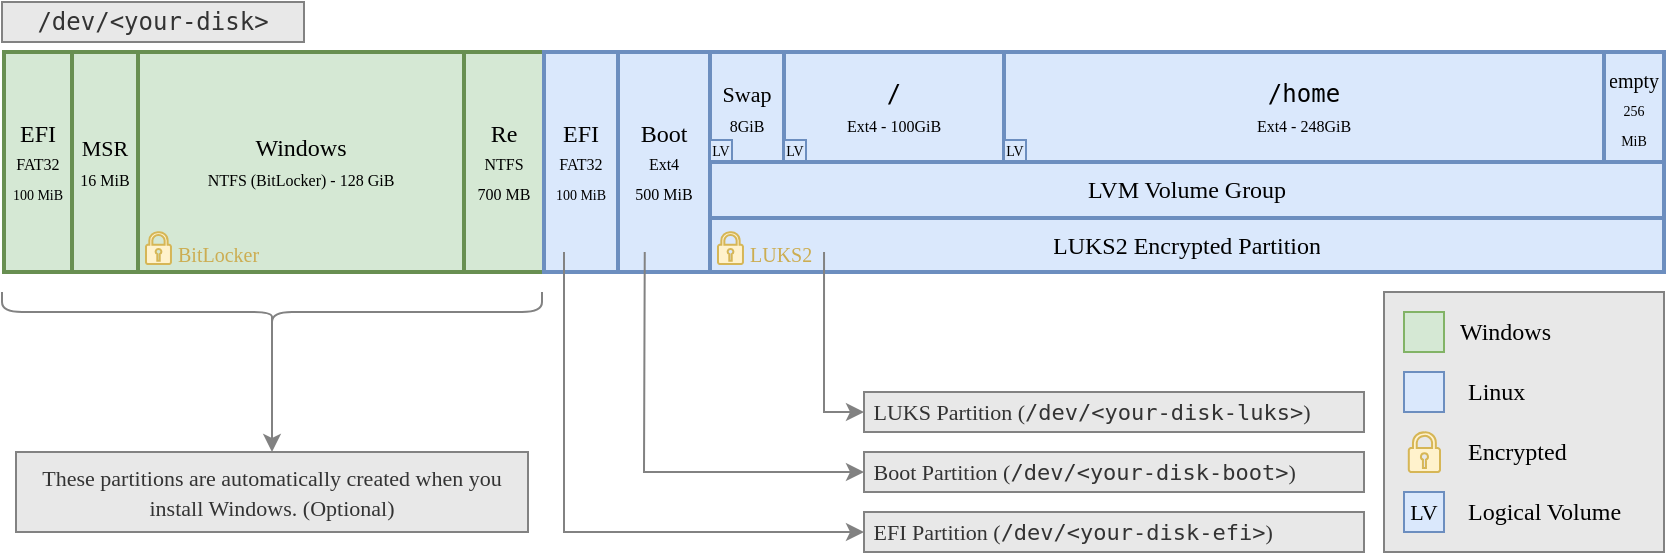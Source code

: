 <mxfile version="21.5.2" type="device">
  <diagram name="Page-1" id="_bH2DKaN5ft4xbLNmIXA">
    <mxGraphModel dx="989" dy="580" grid="1" gridSize="10" guides="1" tooltips="1" connect="1" arrows="1" fold="1" page="1" pageScale="1" pageWidth="850" pageHeight="1100" math="0" shadow="0">
      <root>
        <mxCell id="0" />
        <mxCell id="KdqZW1nxa3IcIuYSCLVA-135" parent="0" />
        <mxCell id="KdqZW1nxa3IcIuYSCLVA-362" value="" style="rounded=0;whiteSpace=wrap;html=1;fillColor=#E8E8E8;strokeColor=#828282;container=1;imageAspect=1;recursiveResize=0;fontFamily=sans-serif;" parent="KdqZW1nxa3IcIuYSCLVA-135" vertex="1">
          <mxGeometry x="700" y="800" width="140" height="130" as="geometry" />
        </mxCell>
        <mxCell id="KdqZW1nxa3IcIuYSCLVA-357" value="Logical Volume" style="rounded=0;whiteSpace=wrap;html=1;align=left;strokeColor=none;fillColor=none;fontFamily=sans-serif;" parent="KdqZW1nxa3IcIuYSCLVA-362" vertex="1">
          <mxGeometry x="40" y="100" width="100" height="20" as="geometry" />
        </mxCell>
        <mxCell id="KdqZW1nxa3IcIuYSCLVA-356" value="LV" style="rounded=0;whiteSpace=wrap;html=1;fontSize=11;fillColor=#dae8fc;strokeColor=#6c8ebf;fontFamily=sans-serif;" parent="KdqZW1nxa3IcIuYSCLVA-362" vertex="1">
          <mxGeometry x="10" y="100" width="20" height="20" as="geometry" />
        </mxCell>
        <mxCell id="KdqZW1nxa3IcIuYSCLVA-355" value="Encrypted" style="rounded=0;whiteSpace=wrap;html=1;align=left;strokeColor=none;fillColor=none;fontFamily=sans-serif;" parent="KdqZW1nxa3IcIuYSCLVA-362" vertex="1">
          <mxGeometry x="40" y="70" width="50" height="20" as="geometry" />
        </mxCell>
        <mxCell id="KdqZW1nxa3IcIuYSCLVA-354" value="" style="sketch=0;aspect=fixed;pointerEvents=1;shadow=0;dashed=0;html=1;strokeColor=#d6b656;labelPosition=center;verticalLabelPosition=bottom;verticalAlign=top;align=center;fillColor=#fff2cc;shape=mxgraph.mscae.enterprise.lock;fontFamily=sans-serif;" parent="KdqZW1nxa3IcIuYSCLVA-362" vertex="1">
          <mxGeometry x="12.4" y="70" width="15.6" height="20" as="geometry" />
        </mxCell>
        <mxCell id="KdqZW1nxa3IcIuYSCLVA-349" value="Linux" style="rounded=0;whiteSpace=wrap;html=1;align=left;strokeColor=none;fillColor=none;fontFamily=sans-serif;" parent="KdqZW1nxa3IcIuYSCLVA-362" vertex="1">
          <mxGeometry x="40" y="40" width="50" height="20" as="geometry" />
        </mxCell>
        <mxCell id="KdqZW1nxa3IcIuYSCLVA-348" value="" style="rounded=0;whiteSpace=wrap;html=1;fontSize=7;fillColor=#dae8fc;strokeColor=#6c8ebf;fontFamily=sans-serif;" parent="KdqZW1nxa3IcIuYSCLVA-362" vertex="1">
          <mxGeometry x="10" y="40" width="20" height="20" as="geometry" />
        </mxCell>
        <mxCell id="KdqZW1nxa3IcIuYSCLVA-351" value="Windows" style="rounded=0;whiteSpace=wrap;html=1;align=left;strokeColor=none;fillColor=none;fontFamily=sans-serif;" parent="KdqZW1nxa3IcIuYSCLVA-362" vertex="1">
          <mxGeometry x="36.48" y="10" width="50" height="20" as="geometry" />
        </mxCell>
        <mxCell id="KdqZW1nxa3IcIuYSCLVA-350" value="" style="rounded=0;whiteSpace=wrap;html=1;fontSize=7;fillColor=#d5e8d4;strokeColor=#82b366;fontFamily=sans-serif;" parent="KdqZW1nxa3IcIuYSCLVA-362" vertex="1">
          <mxGeometry x="10" y="10" width="20" height="20" as="geometry" />
        </mxCell>
        <mxCell id="KdqZW1nxa3IcIuYSCLVA-307" value="Table" style="shape=table;startSize=0;container=1;collapsible=0;childLayout=tableLayout;rounded=0;fontSize=12;noLabel=1;fontFamily=sans-serif;" parent="KdqZW1nxa3IcIuYSCLVA-135" vertex="1">
          <mxGeometry x="10" y="680" width="830.0" height="110" as="geometry" />
        </mxCell>
        <mxCell id="KdqZW1nxa3IcIuYSCLVA-308" value="" style="shape=tableRow;horizontal=0;startSize=0;swimlaneHead=0;swimlaneBody=0;strokeColor=inherit;top=0;left=0;bottom=0;right=0;collapsible=0;dropTarget=0;fillColor=none;points=[[0,0.5],[1,0.5]];portConstraint=eastwest;fontSize=12;fontFamily=sans-serif;" parent="KdqZW1nxa3IcIuYSCLVA-307" vertex="1">
          <mxGeometry width="830.0" height="55" as="geometry" />
        </mxCell>
        <mxCell id="KdqZW1nxa3IcIuYSCLVA-309" value="EFI&lt;br style=&quot;border-color: var(--border-color); font-size: 12px;&quot;&gt;&lt;font style=&quot;border-color: var(--border-color);&quot;&gt;&lt;span style=&quot;font-size: 8px;&quot;&gt;FAT32&lt;/span&gt;&lt;br&gt;&lt;font style=&quot;font-size: 7px;&quot;&gt;100 MiB&lt;/font&gt;&lt;/font&gt;" style="shape=partialRectangle;html=1;whiteSpace=wrap;connectable=0;strokeColor=#688F51;overflow=hidden;fillColor=#d5e8d4;top=1;left=1;bottom=1;right=1;pointerEvents=1;rowspan=3;fontSize=12;strokeWidth=2;fontFamily=sans-serif;" parent="KdqZW1nxa3IcIuYSCLVA-308" vertex="1">
          <mxGeometry width="34" height="110" as="geometry">
            <mxRectangle width="34" height="55" as="alternateBounds" />
          </mxGeometry>
        </mxCell>
        <mxCell id="KdqZW1nxa3IcIuYSCLVA-310" value="&lt;font style=&quot;font-size: 11px;&quot;&gt;MSR&lt;/font&gt;&lt;br style=&quot;border-color: var(--border-color); font-size: 12px;&quot;&gt;&lt;font style=&quot;border-color: var(--border-color); font-size: 8px;&quot;&gt;16 MiB&lt;/font&gt;" style="shape=partialRectangle;html=1;whiteSpace=wrap;connectable=0;strokeColor=#688F51;overflow=hidden;fillColor=#d5e8d4;top=1;left=1;bottom=1;right=1;pointerEvents=1;rowspan=3;fontSize=12;strokeWidth=2;fontFamily=sans-serif;" parent="KdqZW1nxa3IcIuYSCLVA-308" vertex="1">
          <mxGeometry x="34" width="33" height="110" as="geometry">
            <mxRectangle width="33" height="55" as="alternateBounds" />
          </mxGeometry>
        </mxCell>
        <mxCell id="KdqZW1nxa3IcIuYSCLVA-311" value="Windows&lt;br style=&quot;border-color: var(--border-color); font-size: 12px;&quot;&gt;&lt;font style=&quot;border-color: var(--border-color); font-size: 8px;&quot;&gt;NTFS (BitLocker) - 128 GiB&lt;/font&gt;" style="shape=partialRectangle;html=1;whiteSpace=wrap;connectable=0;strokeColor=#688F51;overflow=hidden;fillColor=#d5e8d4;top=1;left=1;bottom=1;right=1;pointerEvents=1;rowspan=3;fontSize=12;strokeWidth=2;container=1;fontFamily=sans-serif;" parent="KdqZW1nxa3IcIuYSCLVA-308" vertex="1">
          <mxGeometry x="67" width="163" height="110" as="geometry">
            <mxRectangle width="163" height="55" as="alternateBounds" />
          </mxGeometry>
        </mxCell>
        <mxCell id="KdqZW1nxa3IcIuYSCLVA-338" value="" style="sketch=0;aspect=fixed;pointerEvents=1;shadow=0;dashed=0;html=1;strokeColor=#d6b656;labelPosition=center;verticalLabelPosition=bottom;verticalAlign=top;align=center;fillColor=#fff2cc;shape=mxgraph.mscae.enterprise.lock;fontFamily=sans-serif;" parent="KdqZW1nxa3IcIuYSCLVA-311" vertex="1">
          <mxGeometry x="4" y="90" width="12.48" height="16" as="geometry" />
        </mxCell>
        <mxCell id="As9Zzw6g2zfpyAjeWfE_-0" value="BitLocker" style="rounded=0;whiteSpace=wrap;html=1;align=left;strokeColor=none;fillColor=none;fontColor=#CCAD52;fontSize=10;fontFamily=sans-serif;" parent="KdqZW1nxa3IcIuYSCLVA-311" vertex="1">
          <mxGeometry x="18.48" y="96" width="50" height="10" as="geometry" />
        </mxCell>
        <mxCell id="KdqZW1nxa3IcIuYSCLVA-312" value="Re&lt;br style=&quot;border-color: var(--border-color); font-size: 12px;&quot;&gt;&lt;font style=&quot;border-color: var(--border-color); font-size: 8px;&quot;&gt;NTFS&lt;br&gt;700 MB&lt;/font&gt;" style="shape=partialRectangle;html=1;whiteSpace=wrap;connectable=0;strokeColor=#688F51;overflow=hidden;fillColor=#d5e8d4;top=1;left=1;bottom=1;right=1;pointerEvents=1;rowspan=3;fontSize=12;strokeWidth=2;fontFamily=sans-serif;" parent="KdqZW1nxa3IcIuYSCLVA-308" vertex="1">
          <mxGeometry x="230" width="40" height="110" as="geometry">
            <mxRectangle width="40" height="55" as="alternateBounds" />
          </mxGeometry>
        </mxCell>
        <mxCell id="KdqZW1nxa3IcIuYSCLVA-313" value="EFI&lt;br&gt;&lt;font style=&quot;&quot;&gt;&lt;span style=&quot;font-size: 8px;&quot;&gt;FAT32&lt;/span&gt;&lt;br&gt;&lt;font style=&quot;font-size: 7px;&quot;&gt;100 MiB&lt;/font&gt;&lt;/font&gt;" style="shape=partialRectangle;html=1;whiteSpace=wrap;connectable=0;strokeColor=#6c8ebf;overflow=hidden;fillColor=#dae8fc;top=1;left=1;bottom=1;right=1;pointerEvents=1;rowspan=3;fontSize=12;strokeWidth=2;fontFamily=sans-serif;" parent="KdqZW1nxa3IcIuYSCLVA-308" vertex="1">
          <mxGeometry x="270" width="37" height="110" as="geometry">
            <mxRectangle width="37" height="55" as="alternateBounds" />
          </mxGeometry>
        </mxCell>
        <mxCell id="KdqZW1nxa3IcIuYSCLVA-314" value="Boot&lt;br&gt;&lt;font style=&quot;font-size: 8px;&quot;&gt;Ext4&lt;br&gt;500 MiB&lt;/font&gt;" style="shape=partialRectangle;html=1;whiteSpace=wrap;connectable=0;strokeColor=#6c8ebf;overflow=hidden;fillColor=#dae8fc;top=1;left=1;bottom=1;right=1;pointerEvents=1;rowspan=3;fontSize=12;strokeWidth=2;fontFamily=sans-serif;" parent="KdqZW1nxa3IcIuYSCLVA-308" vertex="1">
          <mxGeometry x="307" width="46" height="110" as="geometry">
            <mxRectangle width="46" height="55" as="alternateBounds" />
          </mxGeometry>
        </mxCell>
        <mxCell id="KdqZW1nxa3IcIuYSCLVA-315" value="&lt;font style=&quot;font-size: 11px;&quot;&gt;Swap&lt;/font&gt;&lt;br&gt;&lt;font style=&quot;font-size: 8px;&quot;&gt;8GiB&lt;/font&gt;" style="shape=partialRectangle;html=1;whiteSpace=wrap;connectable=0;strokeColor=#6c8ebf;overflow=hidden;fillColor=#dae8fc;top=1;left=1;bottom=1;right=1;pointerEvents=1;colspan=1;fontSize=12;strokeWidth=2;container=1;fontFamily=sans-serif;" parent="KdqZW1nxa3IcIuYSCLVA-308" vertex="1">
          <mxGeometry x="353" width="37" height="55" as="geometry">
            <mxRectangle width="37" height="55" as="alternateBounds" />
          </mxGeometry>
        </mxCell>
        <mxCell id="KdqZW1nxa3IcIuYSCLVA-341" value="LV" style="rounded=0;whiteSpace=wrap;html=1;fontSize=7;fillColor=#dae8fc;strokeColor=#6c8ebf;fontFamily=sans-serif;" parent="KdqZW1nxa3IcIuYSCLVA-315" vertex="1">
          <mxGeometry y="44" width="11" height="11" as="geometry" />
        </mxCell>
        <mxCell id="KdqZW1nxa3IcIuYSCLVA-316" value="&lt;font face=&quot;monospace&quot;&gt;/&lt;/font&gt;&lt;br&gt;&lt;font style=&quot;font-size: 8px;&quot;&gt;Ext4 - 100GiB&lt;/font&gt;" style="shape=partialRectangle;html=1;whiteSpace=wrap;connectable=0;strokeColor=#6c8ebf;overflow=hidden;fillColor=#dae8fc;top=1;left=1;bottom=1;right=1;pointerEvents=1;strokeWidth=2;container=1;fontFamily=sans-serif;" parent="KdqZW1nxa3IcIuYSCLVA-308" vertex="1">
          <mxGeometry x="390" width="110" height="55" as="geometry">
            <mxRectangle width="110" height="55" as="alternateBounds" />
          </mxGeometry>
        </mxCell>
        <mxCell id="KdqZW1nxa3IcIuYSCLVA-346" value="LV" style="rounded=0;whiteSpace=wrap;html=1;fontSize=7;fillColor=#dae8fc;strokeColor=#6c8ebf;fontFamily=sans-serif;" parent="KdqZW1nxa3IcIuYSCLVA-316" vertex="1">
          <mxGeometry y="44" width="11" height="11" as="geometry" />
        </mxCell>
        <mxCell id="KdqZW1nxa3IcIuYSCLVA-317" value="&lt;font face=&quot;monospace&quot;&gt;/home&lt;/font&gt;&lt;br&gt;&lt;font style=&quot;font-size: 8px;&quot;&gt;Ext4 - 248GiB&lt;/font&gt;" style="shape=partialRectangle;html=1;whiteSpace=wrap;connectable=0;strokeColor=#6c8ebf;overflow=hidden;fillColor=#dae8fc;top=1;left=1;bottom=1;right=1;pointerEvents=1;strokeWidth=2;container=1;fontFamily=sans-serif;" parent="KdqZW1nxa3IcIuYSCLVA-308" vertex="1">
          <mxGeometry x="500" width="300" height="55" as="geometry">
            <mxRectangle width="300" height="55" as="alternateBounds" />
          </mxGeometry>
        </mxCell>
        <mxCell id="KdqZW1nxa3IcIuYSCLVA-347" value="LV" style="rounded=0;whiteSpace=wrap;html=1;fontSize=7;fillColor=#dae8fc;strokeColor=#6c8ebf;fontFamily=sans-serif;" parent="KdqZW1nxa3IcIuYSCLVA-317" vertex="1">
          <mxGeometry y="44" width="11" height="11" as="geometry" />
        </mxCell>
        <mxCell id="4I7U3nq4W0MoyFlcq4-Z-0" value="&lt;font style=&quot;&quot;&gt;&lt;font size=&quot;1&quot;&gt;empty&lt;/font&gt;&lt;br&gt;&lt;font style=&quot;font-size: 7px;&quot;&gt;256&lt;br&gt;MiB&lt;/font&gt;&lt;br&gt;&lt;/font&gt;" style="shape=partialRectangle;html=1;whiteSpace=wrap;connectable=0;strokeColor=#6c8ebf;overflow=hidden;fillColor=#dae8fc;top=1;left=1;bottom=1;right=1;pointerEvents=1;strokeWidth=2;container=1;fontFamily=sans-serif;" vertex="1" parent="KdqZW1nxa3IcIuYSCLVA-308">
          <mxGeometry x="800" width="30" height="55" as="geometry">
            <mxRectangle width="30" height="55" as="alternateBounds" />
          </mxGeometry>
        </mxCell>
        <mxCell id="KdqZW1nxa3IcIuYSCLVA-318" value="" style="shape=tableRow;horizontal=0;startSize=0;swimlaneHead=0;swimlaneBody=0;strokeColor=inherit;top=0;left=0;bottom=0;right=0;collapsible=0;dropTarget=0;fillColor=none;points=[[0,0.5],[1,0.5]];portConstraint=eastwest;fontSize=12;strokeWidth=2;fontFamily=sans-serif;" parent="KdqZW1nxa3IcIuYSCLVA-307" vertex="1">
          <mxGeometry y="55" width="830.0" height="28" as="geometry" />
        </mxCell>
        <mxCell id="KdqZW1nxa3IcIuYSCLVA-319" value="" style="shape=partialRectangle;html=1;whiteSpace=wrap;connectable=0;strokeColor=inherit;overflow=hidden;fillColor=none;top=0;left=0;bottom=0;right=0;pointerEvents=1;" parent="KdqZW1nxa3IcIuYSCLVA-318" vertex="1" visible="0">
          <mxGeometry width="34" height="28" as="geometry">
            <mxRectangle width="34" height="28" as="alternateBounds" />
          </mxGeometry>
        </mxCell>
        <mxCell id="KdqZW1nxa3IcIuYSCLVA-320" value="" style="shape=partialRectangle;html=1;whiteSpace=wrap;connectable=0;strokeColor=inherit;overflow=hidden;fillColor=none;top=0;left=0;bottom=0;right=0;pointerEvents=1;" parent="KdqZW1nxa3IcIuYSCLVA-318" vertex="1" visible="0">
          <mxGeometry x="34" width="33" height="28" as="geometry">
            <mxRectangle width="33" height="28" as="alternateBounds" />
          </mxGeometry>
        </mxCell>
        <mxCell id="KdqZW1nxa3IcIuYSCLVA-321" value="" style="shape=partialRectangle;html=1;whiteSpace=wrap;connectable=0;strokeColor=inherit;overflow=hidden;fillColor=none;top=0;left=0;bottom=0;right=0;pointerEvents=1;" parent="KdqZW1nxa3IcIuYSCLVA-318" vertex="1" visible="0">
          <mxGeometry x="67" width="163" height="28" as="geometry">
            <mxRectangle width="163" height="28" as="alternateBounds" />
          </mxGeometry>
        </mxCell>
        <mxCell id="KdqZW1nxa3IcIuYSCLVA-322" value="" style="shape=partialRectangle;html=1;whiteSpace=wrap;connectable=0;strokeColor=inherit;overflow=hidden;fillColor=none;top=0;left=0;bottom=0;right=0;pointerEvents=1;" parent="KdqZW1nxa3IcIuYSCLVA-318" vertex="1" visible="0">
          <mxGeometry x="230" width="40" height="28" as="geometry">
            <mxRectangle width="40" height="28" as="alternateBounds" />
          </mxGeometry>
        </mxCell>
        <mxCell id="KdqZW1nxa3IcIuYSCLVA-323" value="" style="shape=partialRectangle;html=1;whiteSpace=wrap;connectable=0;strokeColor=#6c8ebf;overflow=hidden;fillColor=#dae8fc;top=0;left=0;bottom=0;right=0;pointerEvents=1;strokeWidth=2;" parent="KdqZW1nxa3IcIuYSCLVA-318" vertex="1" visible="0">
          <mxGeometry x="270" width="37" height="28" as="geometry">
            <mxRectangle width="37" height="28" as="alternateBounds" />
          </mxGeometry>
        </mxCell>
        <mxCell id="KdqZW1nxa3IcIuYSCLVA-324" value="" style="shape=partialRectangle;html=1;whiteSpace=wrap;connectable=0;strokeColor=#6c8ebf;overflow=hidden;fillColor=#dae8fc;top=0;left=0;bottom=0;right=0;pointerEvents=1;strokeWidth=2;" parent="KdqZW1nxa3IcIuYSCLVA-318" vertex="1" visible="0">
          <mxGeometry x="307" width="46" height="28" as="geometry">
            <mxRectangle width="46" height="28" as="alternateBounds" />
          </mxGeometry>
        </mxCell>
        <mxCell id="KdqZW1nxa3IcIuYSCLVA-325" value="LVM Volume Group" style="shape=partialRectangle;html=1;whiteSpace=wrap;connectable=0;strokeColor=#6c8ebf;overflow=hidden;fillColor=#dae8fc;top=1;left=1;bottom=1;right=1;pointerEvents=1;fontSize=12;colspan=4;strokeWidth=2;container=1;fontFamily=sans-serif;" parent="KdqZW1nxa3IcIuYSCLVA-318" vertex="1">
          <mxGeometry x="353" width="477" height="28" as="geometry">
            <mxRectangle width="37" height="28" as="alternateBounds" />
          </mxGeometry>
        </mxCell>
        <mxCell id="KdqZW1nxa3IcIuYSCLVA-326" value="" style="shape=partialRectangle;html=1;whiteSpace=wrap;connectable=0;strokeColor=inherit;overflow=hidden;fillColor=none;top=0;left=0;bottom=0;right=0;pointerEvents=1;fontSize=12;" parent="KdqZW1nxa3IcIuYSCLVA-318" vertex="1" visible="0">
          <mxGeometry x="390" width="110" height="28" as="geometry">
            <mxRectangle width="110" height="28" as="alternateBounds" />
          </mxGeometry>
        </mxCell>
        <mxCell id="KdqZW1nxa3IcIuYSCLVA-327" value="" style="shape=partialRectangle;html=1;whiteSpace=wrap;connectable=0;strokeColor=inherit;overflow=hidden;fillColor=none;top=0;left=0;bottom=0;right=0;pointerEvents=1;fontSize=12;" parent="KdqZW1nxa3IcIuYSCLVA-318" vertex="1" visible="0">
          <mxGeometry x="500" width="300" height="28" as="geometry">
            <mxRectangle width="300" height="28" as="alternateBounds" />
          </mxGeometry>
        </mxCell>
        <mxCell id="4I7U3nq4W0MoyFlcq4-Z-1" style="shape=partialRectangle;html=1;whiteSpace=wrap;connectable=0;strokeColor=inherit;overflow=hidden;fillColor=none;top=0;left=0;bottom=0;right=0;pointerEvents=1;fontSize=12;" vertex="1" visible="0" parent="KdqZW1nxa3IcIuYSCLVA-318">
          <mxGeometry x="800" width="30" height="28" as="geometry">
            <mxRectangle width="30" height="28" as="alternateBounds" />
          </mxGeometry>
        </mxCell>
        <mxCell id="KdqZW1nxa3IcIuYSCLVA-328" style="shape=tableRow;horizontal=0;startSize=0;swimlaneHead=0;swimlaneBody=0;strokeColor=inherit;top=0;left=0;bottom=0;right=0;collapsible=0;dropTarget=0;fillColor=none;points=[[0,0.5],[1,0.5]];portConstraint=eastwest;fontSize=12;fontFamily=sans-serif;" parent="KdqZW1nxa3IcIuYSCLVA-307" vertex="1">
          <mxGeometry y="83" width="830.0" height="27" as="geometry" />
        </mxCell>
        <mxCell id="KdqZW1nxa3IcIuYSCLVA-329" style="shape=partialRectangle;html=1;whiteSpace=wrap;connectable=0;strokeColor=inherit;overflow=hidden;fillColor=none;top=0;left=0;bottom=0;right=0;pointerEvents=1;" parent="KdqZW1nxa3IcIuYSCLVA-328" vertex="1" visible="0">
          <mxGeometry width="34" height="27" as="geometry">
            <mxRectangle width="34" height="27" as="alternateBounds" />
          </mxGeometry>
        </mxCell>
        <mxCell id="KdqZW1nxa3IcIuYSCLVA-330" style="shape=partialRectangle;html=1;whiteSpace=wrap;connectable=0;strokeColor=inherit;overflow=hidden;fillColor=none;top=0;left=0;bottom=0;right=0;pointerEvents=1;" parent="KdqZW1nxa3IcIuYSCLVA-328" vertex="1" visible="0">
          <mxGeometry x="34" width="33" height="27" as="geometry">
            <mxRectangle width="33" height="27" as="alternateBounds" />
          </mxGeometry>
        </mxCell>
        <mxCell id="KdqZW1nxa3IcIuYSCLVA-331" style="shape=partialRectangle;html=1;whiteSpace=wrap;connectable=0;strokeColor=inherit;overflow=hidden;fillColor=none;top=0;left=0;bottom=0;right=0;pointerEvents=1;" parent="KdqZW1nxa3IcIuYSCLVA-328" vertex="1" visible="0">
          <mxGeometry x="67" width="163" height="27" as="geometry">
            <mxRectangle width="163" height="27" as="alternateBounds" />
          </mxGeometry>
        </mxCell>
        <mxCell id="KdqZW1nxa3IcIuYSCLVA-332" style="shape=partialRectangle;html=1;whiteSpace=wrap;connectable=0;strokeColor=inherit;overflow=hidden;fillColor=none;top=0;left=0;bottom=0;right=0;pointerEvents=1;" parent="KdqZW1nxa3IcIuYSCLVA-328" vertex="1" visible="0">
          <mxGeometry x="230" width="40" height="27" as="geometry">
            <mxRectangle width="40" height="27" as="alternateBounds" />
          </mxGeometry>
        </mxCell>
        <mxCell id="KdqZW1nxa3IcIuYSCLVA-333" style="shape=partialRectangle;html=1;whiteSpace=wrap;connectable=0;strokeColor=#6c8ebf;overflow=hidden;fillColor=#dae8fc;top=0;left=0;bottom=0;right=0;pointerEvents=1;strokeWidth=2;" parent="KdqZW1nxa3IcIuYSCLVA-328" vertex="1" visible="0">
          <mxGeometry x="270" width="37" height="27" as="geometry">
            <mxRectangle width="37" height="27" as="alternateBounds" />
          </mxGeometry>
        </mxCell>
        <mxCell id="KdqZW1nxa3IcIuYSCLVA-334" style="shape=partialRectangle;html=1;whiteSpace=wrap;connectable=0;strokeColor=#6c8ebf;overflow=hidden;fillColor=#dae8fc;top=0;left=0;bottom=0;right=0;pointerEvents=1;strokeWidth=2;" parent="KdqZW1nxa3IcIuYSCLVA-328" vertex="1" visible="0">
          <mxGeometry x="307" width="46" height="27" as="geometry">
            <mxRectangle width="46" height="27" as="alternateBounds" />
          </mxGeometry>
        </mxCell>
        <mxCell id="KdqZW1nxa3IcIuYSCLVA-335" value="LUKS2 Encrypted Partition" style="shape=partialRectangle;html=1;whiteSpace=wrap;connectable=0;strokeColor=#6c8ebf;overflow=hidden;fillColor=#dae8fc;top=1;left=1;bottom=1;right=1;pointerEvents=1;fontSize=12;colspan=4;strokeWidth=2;container=1;fontFamily=sans-serif;" parent="KdqZW1nxa3IcIuYSCLVA-328" vertex="1">
          <mxGeometry x="353" width="477" height="27" as="geometry">
            <mxRectangle width="37" height="27" as="alternateBounds" />
          </mxGeometry>
        </mxCell>
        <mxCell id="KdqZW1nxa3IcIuYSCLVA-339" value="" style="sketch=0;aspect=fixed;pointerEvents=1;shadow=0;dashed=0;html=1;strokeColor=#d6b656;labelPosition=center;verticalLabelPosition=bottom;verticalAlign=top;align=center;fillColor=#fff2cc;shape=mxgraph.mscae.enterprise.lock;fontFamily=sans-serif;" parent="KdqZW1nxa3IcIuYSCLVA-335" vertex="1">
          <mxGeometry x="4" y="7" width="12.48" height="16" as="geometry" />
        </mxCell>
        <mxCell id="As9Zzw6g2zfpyAjeWfE_-1" value="LUKS2" style="rounded=0;whiteSpace=wrap;html=1;align=left;strokeColor=none;fillColor=none;fontColor=#CCAD52;fontSize=10;fontFamily=sans-serif;" parent="KdqZW1nxa3IcIuYSCLVA-335" vertex="1">
          <mxGeometry x="18.48" y="11.5" width="31.52" height="13" as="geometry" />
        </mxCell>
        <mxCell id="KdqZW1nxa3IcIuYSCLVA-336" style="shape=partialRectangle;html=1;whiteSpace=wrap;connectable=0;strokeColor=inherit;overflow=hidden;fillColor=none;top=0;left=0;bottom=0;right=0;pointerEvents=1;fontSize=12;" parent="KdqZW1nxa3IcIuYSCLVA-328" vertex="1" visible="0">
          <mxGeometry x="390" width="110" height="27" as="geometry">
            <mxRectangle width="110" height="27" as="alternateBounds" />
          </mxGeometry>
        </mxCell>
        <mxCell id="KdqZW1nxa3IcIuYSCLVA-337" style="shape=partialRectangle;html=1;whiteSpace=wrap;connectable=0;strokeColor=inherit;overflow=hidden;fillColor=none;top=0;left=0;bottom=0;right=0;pointerEvents=1;fontSize=12;" parent="KdqZW1nxa3IcIuYSCLVA-328" vertex="1" visible="0">
          <mxGeometry x="500" width="300" height="27" as="geometry">
            <mxRectangle width="300" height="27" as="alternateBounds" />
          </mxGeometry>
        </mxCell>
        <mxCell id="4I7U3nq4W0MoyFlcq4-Z-2" style="shape=partialRectangle;html=1;whiteSpace=wrap;connectable=0;strokeColor=inherit;overflow=hidden;fillColor=none;top=0;left=0;bottom=0;right=0;pointerEvents=1;fontSize=12;" vertex="1" visible="0" parent="KdqZW1nxa3IcIuYSCLVA-328">
          <mxGeometry x="800" width="30" height="27" as="geometry">
            <mxRectangle width="30" height="27" as="alternateBounds" />
          </mxGeometry>
        </mxCell>
        <mxCell id="As9Zzw6g2zfpyAjeWfE_-2" value="&amp;nbsp;EFI Partition (&lt;font style=&quot;font-size: 11px;&quot; face=&quot;monospace&quot;&gt;/dev/&amp;lt;your-disk-efi&amp;gt;&lt;/font&gt;)" style="rounded=0;whiteSpace=wrap;html=1;strokeColor=#828282;fillColor=#E8E8E8;fontColor=#333333;fontFamily=sans-serif;fontSize=11;align=left;" parent="KdqZW1nxa3IcIuYSCLVA-135" vertex="1">
          <mxGeometry x="440" y="910" width="250" height="20" as="geometry" />
        </mxCell>
        <mxCell id="As9Zzw6g2zfpyAjeWfE_-3" value="&amp;nbsp;Boot Partition (&lt;font style=&quot;font-size: 11px;&quot; face=&quot;monospace&quot;&gt;/dev/&amp;lt;your-disk-boot&amp;gt;&lt;/font&gt;)" style="rounded=0;whiteSpace=wrap;html=1;strokeColor=#828282;fillColor=#E8E8E8;fontColor=#333333;fontFamily=sans-serif;fontSize=11;align=left;" parent="KdqZW1nxa3IcIuYSCLVA-135" vertex="1">
          <mxGeometry x="440" y="880" width="250" height="20" as="geometry" />
        </mxCell>
        <mxCell id="As9Zzw6g2zfpyAjeWfE_-4" value="&amp;nbsp;LUKS Partition (&lt;font face=&quot;monospace&quot; style=&quot;font-size: 11px;&quot;&gt;/dev/&amp;lt;your-disk-luks&amp;gt;&lt;/font&gt;)" style="rounded=0;whiteSpace=wrap;html=1;strokeColor=#828282;fillColor=#E8E8E8;fontColor=#333333;fontFamily=sans-serif;fontSize=11;align=left;" parent="KdqZW1nxa3IcIuYSCLVA-135" vertex="1">
          <mxGeometry x="440" y="850" width="250" height="20" as="geometry" />
        </mxCell>
        <mxCell id="As9Zzw6g2zfpyAjeWfE_-5" value="" style="endArrow=classic;html=1;rounded=0;entryX=0;entryY=0.5;entryDx=0;entryDy=0;fontFamily=sans-serif;shadow=0;strokeColor=#828282;" parent="KdqZW1nxa3IcIuYSCLVA-135" target="As9Zzw6g2zfpyAjeWfE_-2" edge="1">
          <mxGeometry width="50" height="50" relative="1" as="geometry">
            <mxPoint x="290" y="780" as="sourcePoint" />
            <mxPoint x="450" y="700" as="targetPoint" />
            <Array as="points">
              <mxPoint x="290" y="920" />
            </Array>
          </mxGeometry>
        </mxCell>
        <mxCell id="As9Zzw6g2zfpyAjeWfE_-6" value="" style="endArrow=classic;html=1;rounded=0;entryX=0;entryY=0.5;entryDx=0;entryDy=0;exitX=0.386;exitY=1.818;exitDx=0;exitDy=0;exitPerimeter=0;fontFamily=sans-serif;shadow=0;strokeColor=#828282;" parent="KdqZW1nxa3IcIuYSCLVA-135" source="KdqZW1nxa3IcIuYSCLVA-308" target="As9Zzw6g2zfpyAjeWfE_-3" edge="1">
          <mxGeometry width="50" height="50" relative="1" as="geometry">
            <mxPoint x="310" y="790" as="sourcePoint" />
            <mxPoint x="216" y="877" as="targetPoint" />
            <Array as="points">
              <mxPoint x="330" y="890" />
            </Array>
          </mxGeometry>
        </mxCell>
        <mxCell id="As9Zzw6g2zfpyAjeWfE_-7" value="" style="endArrow=classic;html=1;rounded=0;entryX=0;entryY=0.5;entryDx=0;entryDy=0;fontFamily=sans-serif;shadow=0;strokeColor=#828282;exitX=0.494;exitY=0.63;exitDx=0;exitDy=0;exitPerimeter=0;" parent="KdqZW1nxa3IcIuYSCLVA-135" source="KdqZW1nxa3IcIuYSCLVA-328" target="As9Zzw6g2zfpyAjeWfE_-4" edge="1">
          <mxGeometry width="50" height="50" relative="1" as="geometry">
            <mxPoint x="410" y="790" as="sourcePoint" />
            <mxPoint x="390" y="880" as="targetPoint" />
            <Array as="points">
              <mxPoint x="420" y="860" />
            </Array>
          </mxGeometry>
        </mxCell>
        <mxCell id="As9Zzw6g2zfpyAjeWfE_-9" value="&lt;font face=&quot;monospace&quot;&gt;/dev/&amp;lt;your-disk&amp;gt;&lt;/font&gt;" style="rounded=0;whiteSpace=wrap;html=1;strokeColor=#828282;fillColor=#E8E8E8;fontColor=#333333;fontFamily=sans-serif;align=center;" parent="KdqZW1nxa3IcIuYSCLVA-135" vertex="1">
          <mxGeometry x="9" y="655" width="151" height="20" as="geometry" />
        </mxCell>
        <mxCell id="As9Zzw6g2zfpyAjeWfE_-13" style="edgeStyle=orthogonalEdgeStyle;rounded=0;orthogonalLoop=1;jettySize=auto;html=1;exitX=0.1;exitY=0.5;exitDx=0;exitDy=0;exitPerimeter=0;entryX=0.5;entryY=0;entryDx=0;entryDy=0;fontFamily=sans-serif;shadow=0;strokeColor=#828282;" parent="KdqZW1nxa3IcIuYSCLVA-135" source="As9Zzw6g2zfpyAjeWfE_-10" target="As9Zzw6g2zfpyAjeWfE_-11" edge="1">
          <mxGeometry relative="1" as="geometry" />
        </mxCell>
        <mxCell id="As9Zzw6g2zfpyAjeWfE_-10" value="" style="shape=curlyBracket;whiteSpace=wrap;html=1;rounded=1;flipH=1;labelPosition=right;verticalLabelPosition=middle;align=left;verticalAlign=middle;rotation=90;fontFamily=sans-serif;shadow=0;strokeColor=#828282;" parent="KdqZW1nxa3IcIuYSCLVA-135" vertex="1">
          <mxGeometry x="134" y="675" width="20" height="270" as="geometry" />
        </mxCell>
        <mxCell id="As9Zzw6g2zfpyAjeWfE_-11" value="&lt;font style=&quot;font-size: 11px;&quot;&gt;These partitions are automatically created when you install Windows. (Optional)&lt;/font&gt;" style="rounded=0;whiteSpace=wrap;html=1;strokeColor=#828282;fillColor=#E8E8E8;fontColor=#333333;fontFamily=sans-serif;" parent="KdqZW1nxa3IcIuYSCLVA-135" vertex="1">
          <mxGeometry x="16" y="880" width="256" height="40" as="geometry" />
        </mxCell>
      </root>
    </mxGraphModel>
  </diagram>
</mxfile>
